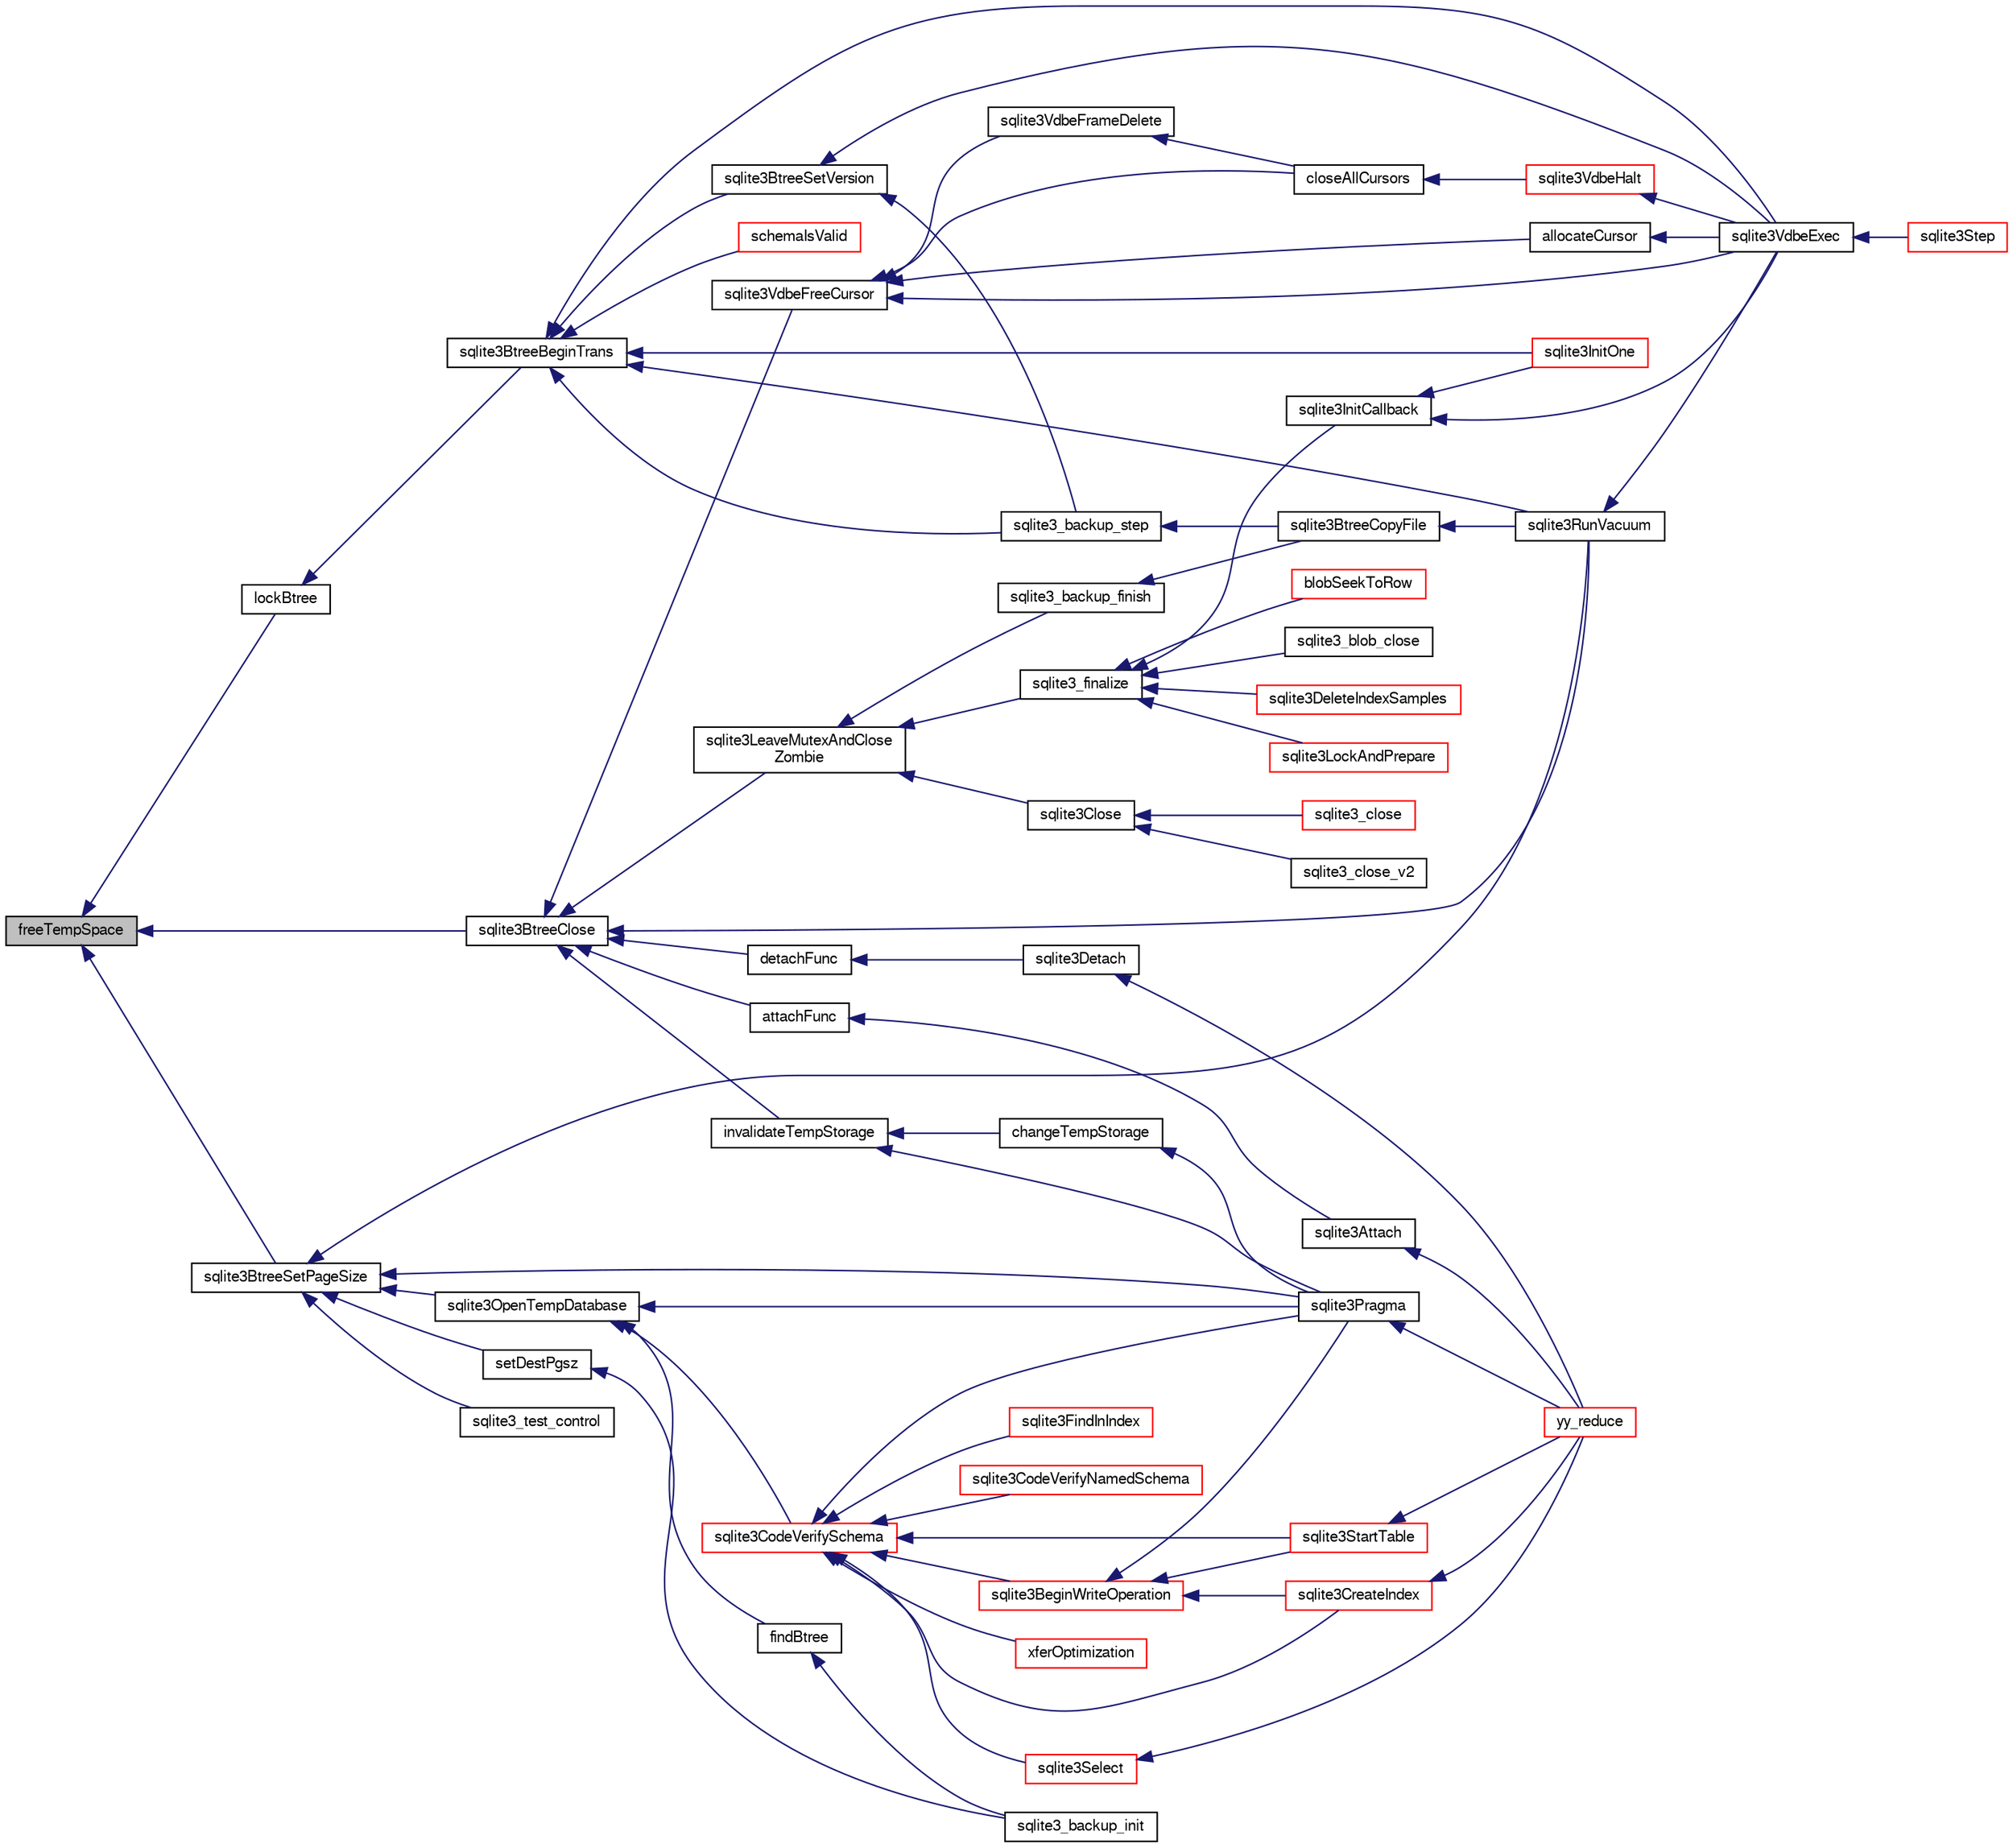 digraph "freeTempSpace"
{
  edge [fontname="FreeSans",fontsize="10",labelfontname="FreeSans",labelfontsize="10"];
  node [fontname="FreeSans",fontsize="10",shape=record];
  rankdir="LR";
  Node121882 [label="freeTempSpace",height=0.2,width=0.4,color="black", fillcolor="grey75", style="filled", fontcolor="black"];
  Node121882 -> Node121883 [dir="back",color="midnightblue",fontsize="10",style="solid",fontname="FreeSans"];
  Node121883 [label="sqlite3BtreeClose",height=0.2,width=0.4,color="black", fillcolor="white", style="filled",URL="$sqlite3_8c.html#a729b65009b66a99200496b09c124df01"];
  Node121883 -> Node121884 [dir="back",color="midnightblue",fontsize="10",style="solid",fontname="FreeSans"];
  Node121884 [label="sqlite3VdbeFreeCursor",height=0.2,width=0.4,color="black", fillcolor="white", style="filled",URL="$sqlite3_8c.html#a0f9084083e1d0639708934630f33d6ef"];
  Node121884 -> Node121885 [dir="back",color="midnightblue",fontsize="10",style="solid",fontname="FreeSans"];
  Node121885 [label="sqlite3VdbeFrameDelete",height=0.2,width=0.4,color="black", fillcolor="white", style="filled",URL="$sqlite3_8c.html#adb3773fdfb1685857e28891f76365900"];
  Node121885 -> Node121886 [dir="back",color="midnightblue",fontsize="10",style="solid",fontname="FreeSans"];
  Node121886 [label="closeAllCursors",height=0.2,width=0.4,color="black", fillcolor="white", style="filled",URL="$sqlite3_8c.html#af1ac189735864dd6989a8c5af4557547"];
  Node121886 -> Node121887 [dir="back",color="midnightblue",fontsize="10",style="solid",fontname="FreeSans"];
  Node121887 [label="sqlite3VdbeHalt",height=0.2,width=0.4,color="red", fillcolor="white", style="filled",URL="$sqlite3_8c.html#a8d1d99703d999190fbc35ecc981cb709"];
  Node121887 -> Node121897 [dir="back",color="midnightblue",fontsize="10",style="solid",fontname="FreeSans"];
  Node121897 [label="sqlite3VdbeExec",height=0.2,width=0.4,color="black", fillcolor="white", style="filled",URL="$sqlite3_8c.html#a8ce40a614bdc56719c4d642b1e4dfb21"];
  Node121897 -> Node121898 [dir="back",color="midnightblue",fontsize="10",style="solid",fontname="FreeSans"];
  Node121898 [label="sqlite3Step",height=0.2,width=0.4,color="red", fillcolor="white", style="filled",URL="$sqlite3_8c.html#a3f2872e873e2758a4beedad1d5113554"];
  Node121884 -> Node121886 [dir="back",color="midnightblue",fontsize="10",style="solid",fontname="FreeSans"];
  Node121884 -> Node122148 [dir="back",color="midnightblue",fontsize="10",style="solid",fontname="FreeSans"];
  Node122148 [label="allocateCursor",height=0.2,width=0.4,color="black", fillcolor="white", style="filled",URL="$sqlite3_8c.html#a5083c054ea81802294e539b00a57aad4"];
  Node122148 -> Node121897 [dir="back",color="midnightblue",fontsize="10",style="solid",fontname="FreeSans"];
  Node121884 -> Node121897 [dir="back",color="midnightblue",fontsize="10",style="solid",fontname="FreeSans"];
  Node121883 -> Node121921 [dir="back",color="midnightblue",fontsize="10",style="solid",fontname="FreeSans"];
  Node121921 [label="attachFunc",height=0.2,width=0.4,color="black", fillcolor="white", style="filled",URL="$sqlite3_8c.html#a69cb751a7da501b9a0aa37e0d7c3eaf7"];
  Node121921 -> Node121922 [dir="back",color="midnightblue",fontsize="10",style="solid",fontname="FreeSans"];
  Node121922 [label="sqlite3Attach",height=0.2,width=0.4,color="black", fillcolor="white", style="filled",URL="$sqlite3_8c.html#ae0907fe0b43cc1b4c7e6a16213e8546f"];
  Node121922 -> Node121923 [dir="back",color="midnightblue",fontsize="10",style="solid",fontname="FreeSans"];
  Node121923 [label="yy_reduce",height=0.2,width=0.4,color="red", fillcolor="white", style="filled",URL="$sqlite3_8c.html#a7c419a9b25711c666a9a2449ef377f14"];
  Node121883 -> Node122107 [dir="back",color="midnightblue",fontsize="10",style="solid",fontname="FreeSans"];
  Node122107 [label="detachFunc",height=0.2,width=0.4,color="black", fillcolor="white", style="filled",URL="$sqlite3_8c.html#a2b3dd04cb87abd088926ab0082a60b77"];
  Node122107 -> Node121965 [dir="back",color="midnightblue",fontsize="10",style="solid",fontname="FreeSans"];
  Node121965 [label="sqlite3Detach",height=0.2,width=0.4,color="black", fillcolor="white", style="filled",URL="$sqlite3_8c.html#ab1a5a0b01c7560aef5e0b8603a68747d"];
  Node121965 -> Node121923 [dir="back",color="midnightblue",fontsize="10",style="solid",fontname="FreeSans"];
  Node121883 -> Node122108 [dir="back",color="midnightblue",fontsize="10",style="solid",fontname="FreeSans"];
  Node122108 [label="invalidateTempStorage",height=0.2,width=0.4,color="black", fillcolor="white", style="filled",URL="$sqlite3_8c.html#a759777a1eb3c3e96a5af94932b39e69a"];
  Node122108 -> Node122109 [dir="back",color="midnightblue",fontsize="10",style="solid",fontname="FreeSans"];
  Node122109 [label="changeTempStorage",height=0.2,width=0.4,color="black", fillcolor="white", style="filled",URL="$sqlite3_8c.html#abd43abe0a0959a45c786b9865ed52904"];
  Node122109 -> Node121971 [dir="back",color="midnightblue",fontsize="10",style="solid",fontname="FreeSans"];
  Node121971 [label="sqlite3Pragma",height=0.2,width=0.4,color="black", fillcolor="white", style="filled",URL="$sqlite3_8c.html#a111391370f58f8e6a6eca51fd34d62ed"];
  Node121971 -> Node121923 [dir="back",color="midnightblue",fontsize="10",style="solid",fontname="FreeSans"];
  Node122108 -> Node121971 [dir="back",color="midnightblue",fontsize="10",style="solid",fontname="FreeSans"];
  Node121883 -> Node122023 [dir="back",color="midnightblue",fontsize="10",style="solid",fontname="FreeSans"];
  Node122023 [label="sqlite3RunVacuum",height=0.2,width=0.4,color="black", fillcolor="white", style="filled",URL="$sqlite3_8c.html#a5e83ddc7b3e7e8e79ad5d1fc92de1d2f"];
  Node122023 -> Node121897 [dir="back",color="midnightblue",fontsize="10",style="solid",fontname="FreeSans"];
  Node121883 -> Node122111 [dir="back",color="midnightblue",fontsize="10",style="solid",fontname="FreeSans"];
  Node122111 [label="sqlite3LeaveMutexAndClose\lZombie",height=0.2,width=0.4,color="black", fillcolor="white", style="filled",URL="$sqlite3_8c.html#afe3a37c29dcb0fe9fc15fe07a3976f59"];
  Node122111 -> Node122112 [dir="back",color="midnightblue",fontsize="10",style="solid",fontname="FreeSans"];
  Node122112 [label="sqlite3_backup_finish",height=0.2,width=0.4,color="black", fillcolor="white", style="filled",URL="$sqlite3_8h.html#a176857dd58d99be53b6d7305533e0048"];
  Node122112 -> Node122106 [dir="back",color="midnightblue",fontsize="10",style="solid",fontname="FreeSans"];
  Node122106 [label="sqlite3BtreeCopyFile",height=0.2,width=0.4,color="black", fillcolor="white", style="filled",URL="$sqlite3_8c.html#a4d9e19a79f0d5c1dfcef0bd137ae83f9"];
  Node122106 -> Node122023 [dir="back",color="midnightblue",fontsize="10",style="solid",fontname="FreeSans"];
  Node122111 -> Node121890 [dir="back",color="midnightblue",fontsize="10",style="solid",fontname="FreeSans"];
  Node121890 [label="sqlite3_finalize",height=0.2,width=0.4,color="black", fillcolor="white", style="filled",URL="$sqlite3_8h.html#a801195c0f771d40bb4be1e40f3b88945"];
  Node121890 -> Node121891 [dir="back",color="midnightblue",fontsize="10",style="solid",fontname="FreeSans"];
  Node121891 [label="blobSeekToRow",height=0.2,width=0.4,color="red", fillcolor="white", style="filled",URL="$sqlite3_8c.html#afff57e13332b98c8a44a7cebe38962ab"];
  Node121890 -> Node121894 [dir="back",color="midnightblue",fontsize="10",style="solid",fontname="FreeSans"];
  Node121894 [label="sqlite3_blob_close",height=0.2,width=0.4,color="black", fillcolor="white", style="filled",URL="$sqlite3_8h.html#a8885ae884821e14e1e4501183c5833d6"];
  Node121890 -> Node121895 [dir="back",color="midnightblue",fontsize="10",style="solid",fontname="FreeSans"];
  Node121895 [label="sqlite3DeleteIndexSamples",height=0.2,width=0.4,color="red", fillcolor="white", style="filled",URL="$sqlite3_8c.html#aaeda0302fbf61397ec009f65bed047ef"];
  Node121890 -> Node122085 [dir="back",color="midnightblue",fontsize="10",style="solid",fontname="FreeSans"];
  Node122085 [label="sqlite3InitCallback",height=0.2,width=0.4,color="black", fillcolor="white", style="filled",URL="$sqlite3_8c.html#a5183ff3c8b5311c7332250013ee018b3"];
  Node122085 -> Node121897 [dir="back",color="midnightblue",fontsize="10",style="solid",fontname="FreeSans"];
  Node122085 -> Node121919 [dir="back",color="midnightblue",fontsize="10",style="solid",fontname="FreeSans"];
  Node121919 [label="sqlite3InitOne",height=0.2,width=0.4,color="red", fillcolor="white", style="filled",URL="$sqlite3_8c.html#ac4318b25df65269906b0379251fe9b85"];
  Node121890 -> Node122082 [dir="back",color="midnightblue",fontsize="10",style="solid",fontname="FreeSans"];
  Node122082 [label="sqlite3LockAndPrepare",height=0.2,width=0.4,color="red", fillcolor="white", style="filled",URL="$sqlite3_8c.html#a5db1ec5589aa2b02c6d979211a8789bd"];
  Node122111 -> Node122113 [dir="back",color="midnightblue",fontsize="10",style="solid",fontname="FreeSans"];
  Node122113 [label="sqlite3Close",height=0.2,width=0.4,color="black", fillcolor="white", style="filled",URL="$sqlite3_8c.html#aa9f2e73837bba8d721dbde0964ffce11"];
  Node122113 -> Node122114 [dir="back",color="midnightblue",fontsize="10",style="solid",fontname="FreeSans"];
  Node122114 [label="sqlite3_close",height=0.2,width=0.4,color="red", fillcolor="white", style="filled",URL="$sqlite3_8h.html#ac43c9032fc6ef3b2a231dc3a9fa44b2d"];
  Node122113 -> Node122121 [dir="back",color="midnightblue",fontsize="10",style="solid",fontname="FreeSans"];
  Node122121 [label="sqlite3_close_v2",height=0.2,width=0.4,color="black", fillcolor="white", style="filled",URL="$sqlite3_8h.html#ad2cb8462eaba28b4c8410ef55a4282b4"];
  Node121882 -> Node122149 [dir="back",color="midnightblue",fontsize="10",style="solid",fontname="FreeSans"];
  Node122149 [label="sqlite3BtreeSetPageSize",height=0.2,width=0.4,color="black", fillcolor="white", style="filled",URL="$sqlite3_8c.html#ad9c65e8377c831a80e0ac1f108c43f3e"];
  Node122149 -> Node122150 [dir="back",color="midnightblue",fontsize="10",style="solid",fontname="FreeSans"];
  Node122150 [label="setDestPgsz",height=0.2,width=0.4,color="black", fillcolor="white", style="filled",URL="$sqlite3_8c.html#acd3459ec2257f990aaea330d998fe0a6"];
  Node122150 -> Node122098 [dir="back",color="midnightblue",fontsize="10",style="solid",fontname="FreeSans"];
  Node122098 [label="sqlite3_backup_init",height=0.2,width=0.4,color="black", fillcolor="white", style="filled",URL="$sqlite3_8h.html#a9c9aa9e8edeb9910d93148a6621c1097"];
  Node122149 -> Node122151 [dir="back",color="midnightblue",fontsize="10",style="solid",fontname="FreeSans"];
  Node122151 [label="sqlite3OpenTempDatabase",height=0.2,width=0.4,color="black", fillcolor="white", style="filled",URL="$sqlite3_8c.html#aaf3088380b731428b72d3b5777f93755"];
  Node122151 -> Node122097 [dir="back",color="midnightblue",fontsize="10",style="solid",fontname="FreeSans"];
  Node122097 [label="findBtree",height=0.2,width=0.4,color="black", fillcolor="white", style="filled",URL="$sqlite3_8c.html#ab4ee5743b77efd7f8832bf0b9315f973"];
  Node122097 -> Node122098 [dir="back",color="midnightblue",fontsize="10",style="solid",fontname="FreeSans"];
  Node122151 -> Node122152 [dir="back",color="midnightblue",fontsize="10",style="solid",fontname="FreeSans"];
  Node122152 [label="sqlite3CodeVerifySchema",height=0.2,width=0.4,color="red", fillcolor="white", style="filled",URL="$sqlite3_8c.html#ad9d8708d96f8416ec59ebf41c57000f9"];
  Node122152 -> Node121974 [dir="back",color="midnightblue",fontsize="10",style="solid",fontname="FreeSans"];
  Node121974 [label="sqlite3FindInIndex",height=0.2,width=0.4,color="red", fillcolor="white", style="filled",URL="$sqlite3_8c.html#af7d8c56ab0231f44bb5f87b3fafeffb2"];
  Node122152 -> Node122015 [dir="back",color="midnightblue",fontsize="10",style="solid",fontname="FreeSans"];
  Node122015 [label="sqlite3StartTable",height=0.2,width=0.4,color="red", fillcolor="white", style="filled",URL="$sqlite3_8c.html#af49b4395f39d9078a0dda2484c183012"];
  Node122015 -> Node121923 [dir="back",color="midnightblue",fontsize="10",style="solid",fontname="FreeSans"];
  Node122152 -> Node121932 [dir="back",color="midnightblue",fontsize="10",style="solid",fontname="FreeSans"];
  Node121932 [label="sqlite3CreateIndex",height=0.2,width=0.4,color="red", fillcolor="white", style="filled",URL="$sqlite3_8c.html#a8dbe5e590ab6c58a8c45f34f7c81e825"];
  Node121932 -> Node121923 [dir="back",color="midnightblue",fontsize="10",style="solid",fontname="FreeSans"];
  Node122152 -> Node122153 [dir="back",color="midnightblue",fontsize="10",style="solid",fontname="FreeSans"];
  Node122153 [label="sqlite3CodeVerifyNamedSchema",height=0.2,width=0.4,color="red", fillcolor="white", style="filled",URL="$sqlite3_8c.html#a30331e33b8e462cbe3aa83c8bddb8c0e"];
  Node122152 -> Node122154 [dir="back",color="midnightblue",fontsize="10",style="solid",fontname="FreeSans"];
  Node122154 [label="sqlite3BeginWriteOperation",height=0.2,width=0.4,color="red", fillcolor="white", style="filled",URL="$sqlite3_8c.html#a21b1b811bbe305f922244f8913c87f10"];
  Node122154 -> Node122015 [dir="back",color="midnightblue",fontsize="10",style="solid",fontname="FreeSans"];
  Node122154 -> Node121932 [dir="back",color="midnightblue",fontsize="10",style="solid",fontname="FreeSans"];
  Node122154 -> Node121971 [dir="back",color="midnightblue",fontsize="10",style="solid",fontname="FreeSans"];
  Node122152 -> Node121952 [dir="back",color="midnightblue",fontsize="10",style="solid",fontname="FreeSans"];
  Node121952 [label="xferOptimization",height=0.2,width=0.4,color="red", fillcolor="white", style="filled",URL="$sqlite3_8c.html#ae85c90f7d064fe83f4ed930e708855d2"];
  Node122152 -> Node121971 [dir="back",color="midnightblue",fontsize="10",style="solid",fontname="FreeSans"];
  Node122152 -> Node121972 [dir="back",color="midnightblue",fontsize="10",style="solid",fontname="FreeSans"];
  Node121972 [label="sqlite3Select",height=0.2,width=0.4,color="red", fillcolor="white", style="filled",URL="$sqlite3_8c.html#a2465ee8c956209ba4b272477b7c21a45"];
  Node121972 -> Node121923 [dir="back",color="midnightblue",fontsize="10",style="solid",fontname="FreeSans"];
  Node122151 -> Node121971 [dir="back",color="midnightblue",fontsize="10",style="solid",fontname="FreeSans"];
  Node122149 -> Node121971 [dir="back",color="midnightblue",fontsize="10",style="solid",fontname="FreeSans"];
  Node122149 -> Node122023 [dir="back",color="midnightblue",fontsize="10",style="solid",fontname="FreeSans"];
  Node122149 -> Node122156 [dir="back",color="midnightblue",fontsize="10",style="solid",fontname="FreeSans"];
  Node122156 [label="sqlite3_test_control",height=0.2,width=0.4,color="black", fillcolor="white", style="filled",URL="$sqlite3_8h.html#a3d90fdf0f259711a4e3822e12cd86106"];
  Node121882 -> Node122157 [dir="back",color="midnightblue",fontsize="10",style="solid",fontname="FreeSans"];
  Node122157 [label="lockBtree",height=0.2,width=0.4,color="black", fillcolor="white", style="filled",URL="$sqlite3_8c.html#a5b808194d3178be15705a420265cee9d"];
  Node122157 -> Node122158 [dir="back",color="midnightblue",fontsize="10",style="solid",fontname="FreeSans"];
  Node122158 [label="sqlite3BtreeBeginTrans",height=0.2,width=0.4,color="black", fillcolor="white", style="filled",URL="$sqlite3_8c.html#a52d6706df15c67c22aa7d0e290c16bf5"];
  Node122158 -> Node122159 [dir="back",color="midnightblue",fontsize="10",style="solid",fontname="FreeSans"];
  Node122159 [label="sqlite3BtreeSetVersion",height=0.2,width=0.4,color="black", fillcolor="white", style="filled",URL="$sqlite3_8c.html#a2db3061b5c557699a47415ca0342ba01"];
  Node122159 -> Node122105 [dir="back",color="midnightblue",fontsize="10",style="solid",fontname="FreeSans"];
  Node122105 [label="sqlite3_backup_step",height=0.2,width=0.4,color="black", fillcolor="white", style="filled",URL="$sqlite3_8h.html#a1699b75e98d082eebc465a9e64c35269"];
  Node122105 -> Node122106 [dir="back",color="midnightblue",fontsize="10",style="solid",fontname="FreeSans"];
  Node122159 -> Node121897 [dir="back",color="midnightblue",fontsize="10",style="solid",fontname="FreeSans"];
  Node122158 -> Node122105 [dir="back",color="midnightblue",fontsize="10",style="solid",fontname="FreeSans"];
  Node122158 -> Node121897 [dir="back",color="midnightblue",fontsize="10",style="solid",fontname="FreeSans"];
  Node122158 -> Node121919 [dir="back",color="midnightblue",fontsize="10",style="solid",fontname="FreeSans"];
  Node122158 -> Node122103 [dir="back",color="midnightblue",fontsize="10",style="solid",fontname="FreeSans"];
  Node122103 [label="schemaIsValid",height=0.2,width=0.4,color="red", fillcolor="white", style="filled",URL="$sqlite3_8c.html#a7c466fe28e7ca6f46b8bf72c46d9738d"];
  Node122158 -> Node122023 [dir="back",color="midnightblue",fontsize="10",style="solid",fontname="FreeSans"];
}
